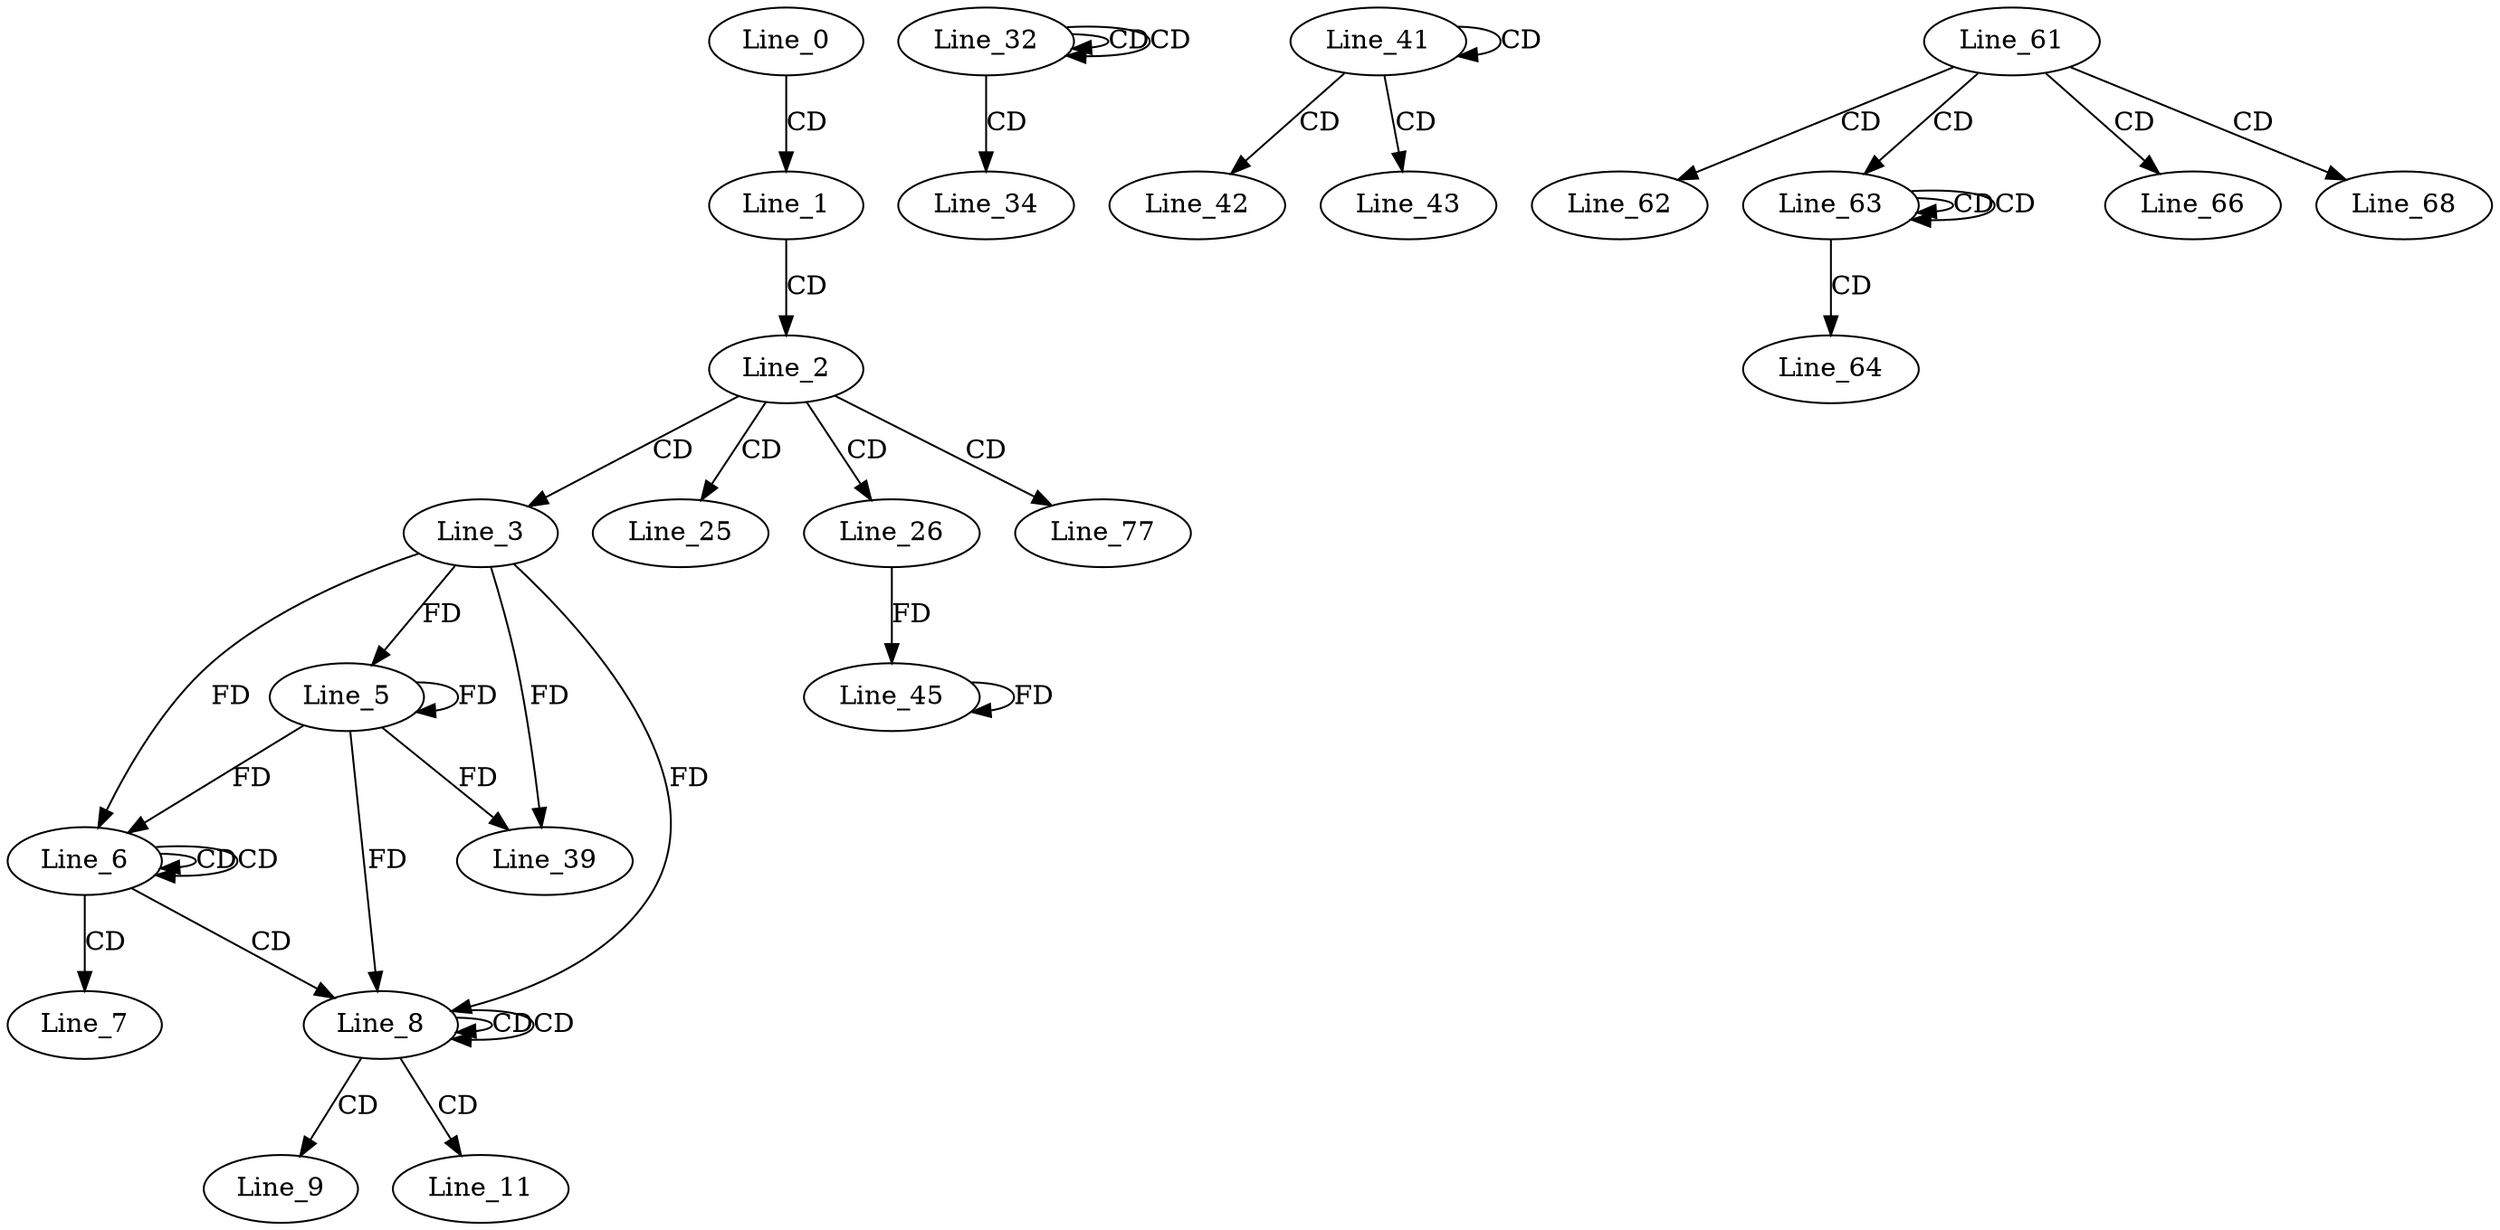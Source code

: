 digraph G {
  Line_0;
  Line_1;
  Line_2;
  Line_3;
  Line_5;
  Line_6;
  Line_6;
  Line_6;
  Line_7;
  Line_8;
  Line_8;
  Line_8;
  Line_9;
  Line_11;
  Line_25;
  Line_26;
  Line_32;
  Line_32;
  Line_32;
  Line_34;
  Line_39;
  Line_41;
  Line_41;
  Line_42;
  Line_43;
  Line_45;
  Line_61;
  Line_62;
  Line_63;
  Line_63;
  Line_63;
  Line_64;
  Line_66;
  Line_68;
  Line_77;
  Line_0 -> Line_1 [ label="CD" ];
  Line_1 -> Line_2 [ label="CD" ];
  Line_2 -> Line_3 [ label="CD" ];
  Line_3 -> Line_5 [ label="FD" ];
  Line_5 -> Line_5 [ label="FD" ];
  Line_6 -> Line_6 [ label="CD" ];
  Line_6 -> Line_6 [ label="CD" ];
  Line_3 -> Line_6 [ label="FD" ];
  Line_5 -> Line_6 [ label="FD" ];
  Line_6 -> Line_7 [ label="CD" ];
  Line_6 -> Line_8 [ label="CD" ];
  Line_8 -> Line_8 [ label="CD" ];
  Line_8 -> Line_8 [ label="CD" ];
  Line_3 -> Line_8 [ label="FD" ];
  Line_5 -> Line_8 [ label="FD" ];
  Line_8 -> Line_9 [ label="CD" ];
  Line_8 -> Line_11 [ label="CD" ];
  Line_2 -> Line_25 [ label="CD" ];
  Line_2 -> Line_26 [ label="CD" ];
  Line_32 -> Line_32 [ label="CD" ];
  Line_32 -> Line_32 [ label="CD" ];
  Line_32 -> Line_34 [ label="CD" ];
  Line_3 -> Line_39 [ label="FD" ];
  Line_5 -> Line_39 [ label="FD" ];
  Line_41 -> Line_41 [ label="CD" ];
  Line_41 -> Line_42 [ label="CD" ];
  Line_41 -> Line_43 [ label="CD" ];
  Line_26 -> Line_45 [ label="FD" ];
  Line_45 -> Line_45 [ label="FD" ];
  Line_61 -> Line_62 [ label="CD" ];
  Line_61 -> Line_63 [ label="CD" ];
  Line_63 -> Line_63 [ label="CD" ];
  Line_63 -> Line_63 [ label="CD" ];
  Line_63 -> Line_64 [ label="CD" ];
  Line_61 -> Line_66 [ label="CD" ];
  Line_61 -> Line_68 [ label="CD" ];
  Line_2 -> Line_77 [ label="CD" ];
}
